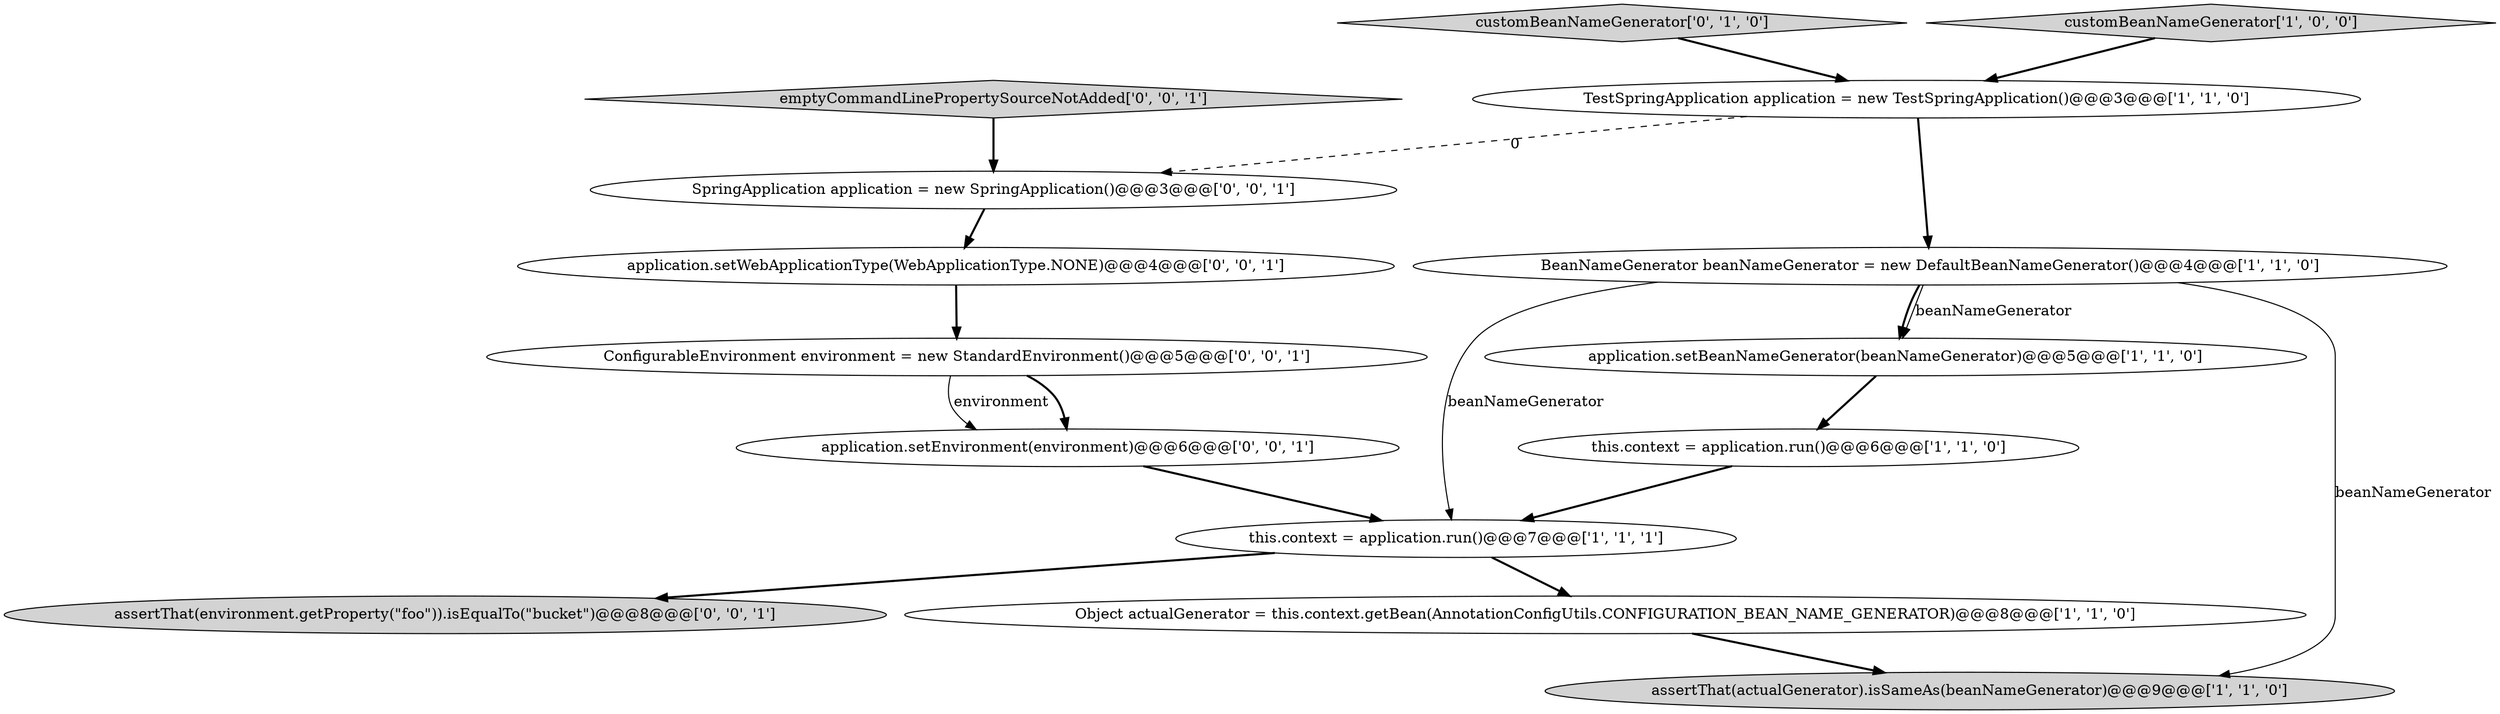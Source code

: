 digraph {
6 [style = filled, label = "TestSpringApplication application = new TestSpringApplication()@@@3@@@['1', '1', '0']", fillcolor = white, shape = ellipse image = "AAA0AAABBB1BBB"];
14 [style = filled, label = "application.setEnvironment(environment)@@@6@@@['0', '0', '1']", fillcolor = white, shape = ellipse image = "AAA0AAABBB3BBB"];
8 [style = filled, label = "customBeanNameGenerator['0', '1', '0']", fillcolor = lightgray, shape = diamond image = "AAA0AAABBB2BBB"];
11 [style = filled, label = "emptyCommandLinePropertySourceNotAdded['0', '0', '1']", fillcolor = lightgray, shape = diamond image = "AAA0AAABBB3BBB"];
1 [style = filled, label = "Object actualGenerator = this.context.getBean(AnnotationConfigUtils.CONFIGURATION_BEAN_NAME_GENERATOR)@@@8@@@['1', '1', '0']", fillcolor = white, shape = ellipse image = "AAA0AAABBB1BBB"];
3 [style = filled, label = "customBeanNameGenerator['1', '0', '0']", fillcolor = lightgray, shape = diamond image = "AAA0AAABBB1BBB"];
2 [style = filled, label = "this.context = application.run()@@@6@@@['1', '1', '0']", fillcolor = white, shape = ellipse image = "AAA0AAABBB1BBB"];
9 [style = filled, label = "application.setWebApplicationType(WebApplicationType.NONE)@@@4@@@['0', '0', '1']", fillcolor = white, shape = ellipse image = "AAA0AAABBB3BBB"];
13 [style = filled, label = "SpringApplication application = new SpringApplication()@@@3@@@['0', '0', '1']", fillcolor = white, shape = ellipse image = "AAA0AAABBB3BBB"];
0 [style = filled, label = "assertThat(actualGenerator).isSameAs(beanNameGenerator)@@@9@@@['1', '1', '0']", fillcolor = lightgray, shape = ellipse image = "AAA0AAABBB1BBB"];
12 [style = filled, label = "assertThat(environment.getProperty(\"foo\")).isEqualTo(\"bucket\")@@@8@@@['0', '0', '1']", fillcolor = lightgray, shape = ellipse image = "AAA0AAABBB3BBB"];
4 [style = filled, label = "this.context = application.run()@@@7@@@['1', '1', '1']", fillcolor = white, shape = ellipse image = "AAA0AAABBB1BBB"];
7 [style = filled, label = "application.setBeanNameGenerator(beanNameGenerator)@@@5@@@['1', '1', '0']", fillcolor = white, shape = ellipse image = "AAA0AAABBB1BBB"];
10 [style = filled, label = "ConfigurableEnvironment environment = new StandardEnvironment()@@@5@@@['0', '0', '1']", fillcolor = white, shape = ellipse image = "AAA0AAABBB3BBB"];
5 [style = filled, label = "BeanNameGenerator beanNameGenerator = new DefaultBeanNameGenerator()@@@4@@@['1', '1', '0']", fillcolor = white, shape = ellipse image = "AAA0AAABBB1BBB"];
4->12 [style = bold, label=""];
5->7 [style = bold, label=""];
5->7 [style = solid, label="beanNameGenerator"];
6->5 [style = bold, label=""];
3->6 [style = bold, label=""];
4->1 [style = bold, label=""];
8->6 [style = bold, label=""];
13->9 [style = bold, label=""];
5->4 [style = solid, label="beanNameGenerator"];
1->0 [style = bold, label=""];
6->13 [style = dashed, label="0"];
9->10 [style = bold, label=""];
10->14 [style = bold, label=""];
2->4 [style = bold, label=""];
7->2 [style = bold, label=""];
5->0 [style = solid, label="beanNameGenerator"];
11->13 [style = bold, label=""];
10->14 [style = solid, label="environment"];
14->4 [style = bold, label=""];
}
